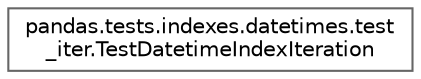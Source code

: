 digraph "Graphical Class Hierarchy"
{
 // LATEX_PDF_SIZE
  bgcolor="transparent";
  edge [fontname=Helvetica,fontsize=10,labelfontname=Helvetica,labelfontsize=10];
  node [fontname=Helvetica,fontsize=10,shape=box,height=0.2,width=0.4];
  rankdir="LR";
  Node0 [id="Node000000",label="pandas.tests.indexes.datetimes.test\l_iter.TestDatetimeIndexIteration",height=0.2,width=0.4,color="grey40", fillcolor="white", style="filled",URL="$d5/deb/classpandas_1_1tests_1_1indexes_1_1datetimes_1_1test__iter_1_1TestDatetimeIndexIteration.html",tooltip=" "];
}

